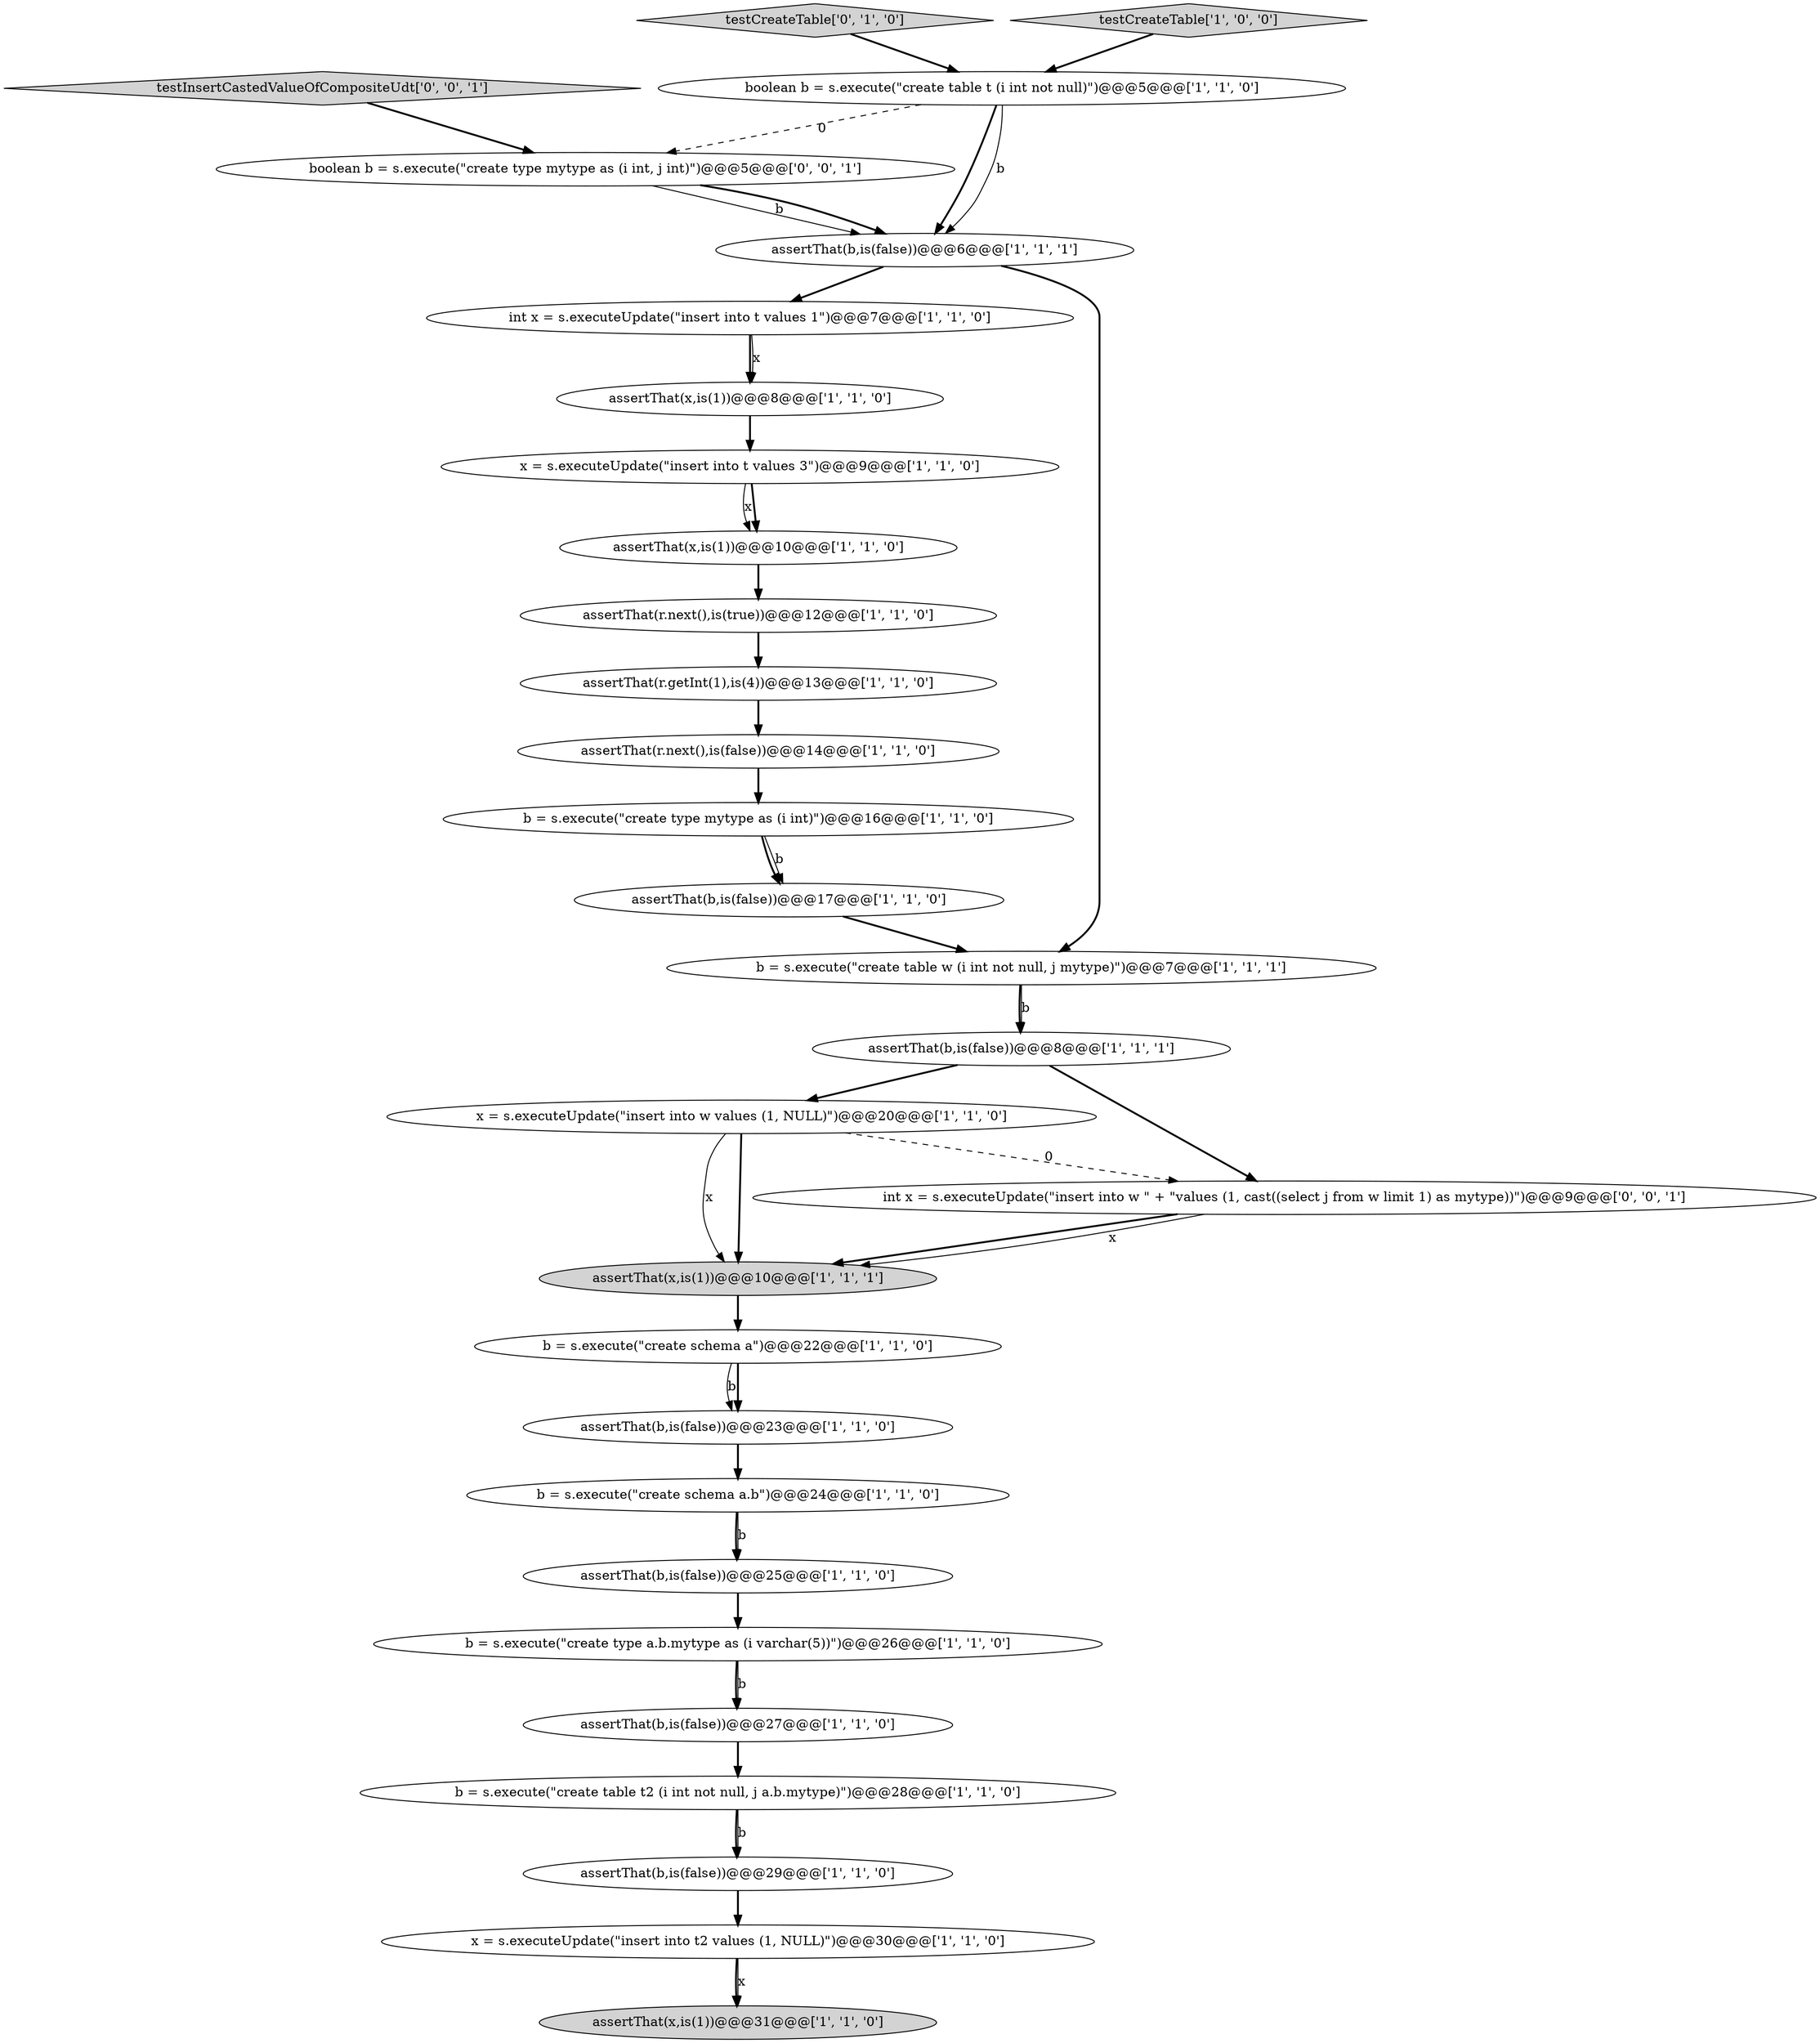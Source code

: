 digraph {
4 [style = filled, label = "x = s.executeUpdate(\"insert into t2 values (1, NULL)\")@@@30@@@['1', '1', '0']", fillcolor = white, shape = ellipse image = "AAA0AAABBB1BBB"];
23 [style = filled, label = "assertThat(b,is(false))@@@23@@@['1', '1', '0']", fillcolor = white, shape = ellipse image = "AAA0AAABBB1BBB"];
0 [style = filled, label = "b = s.execute(\"create schema a\")@@@22@@@['1', '1', '0']", fillcolor = white, shape = ellipse image = "AAA0AAABBB1BBB"];
7 [style = filled, label = "b = s.execute(\"create schema a.b\")@@@24@@@['1', '1', '0']", fillcolor = white, shape = ellipse image = "AAA0AAABBB1BBB"];
1 [style = filled, label = "assertThat(x,is(1))@@@8@@@['1', '1', '0']", fillcolor = white, shape = ellipse image = "AAA0AAABBB1BBB"];
22 [style = filled, label = "assertThat(b,is(false))@@@17@@@['1', '1', '0']", fillcolor = white, shape = ellipse image = "AAA0AAABBB1BBB"];
24 [style = filled, label = "assertThat(r.getInt(1),is(4))@@@13@@@['1', '1', '0']", fillcolor = white, shape = ellipse image = "AAA0AAABBB1BBB"];
2 [style = filled, label = "assertThat(x,is(1))@@@10@@@['1', '1', '0']", fillcolor = white, shape = ellipse image = "AAA0AAABBB1BBB"];
5 [style = filled, label = "x = s.executeUpdate(\"insert into w values (1, NULL)\")@@@20@@@['1', '1', '0']", fillcolor = white, shape = ellipse image = "AAA0AAABBB1BBB"];
6 [style = filled, label = "b = s.execute(\"create table t2 (i int not null, j a.b.mytype)\")@@@28@@@['1', '1', '0']", fillcolor = white, shape = ellipse image = "AAA0AAABBB1BBB"];
13 [style = filled, label = "int x = s.executeUpdate(\"insert into t values 1\")@@@7@@@['1', '1', '0']", fillcolor = white, shape = ellipse image = "AAA0AAABBB1BBB"];
12 [style = filled, label = "assertThat(r.next(),is(true))@@@12@@@['1', '1', '0']", fillcolor = white, shape = ellipse image = "AAA0AAABBB1BBB"];
29 [style = filled, label = "int x = s.executeUpdate(\"insert into w \" + \"values (1, cast((select j from w limit 1) as mytype))\")@@@9@@@['0', '0', '1']", fillcolor = white, shape = ellipse image = "AAA0AAABBB3BBB"];
28 [style = filled, label = "boolean b = s.execute(\"create type mytype as (i int, j int)\")@@@5@@@['0', '0', '1']", fillcolor = white, shape = ellipse image = "AAA0AAABBB3BBB"];
27 [style = filled, label = "testInsertCastedValueOfCompositeUdt['0', '0', '1']", fillcolor = lightgray, shape = diamond image = "AAA0AAABBB3BBB"];
15 [style = filled, label = "b = s.execute(\"create type a.b.mytype as (i varchar(5))\")@@@26@@@['1', '1', '0']", fillcolor = white, shape = ellipse image = "AAA0AAABBB1BBB"];
3 [style = filled, label = "assertThat(b,is(false))@@@29@@@['1', '1', '0']", fillcolor = white, shape = ellipse image = "AAA0AAABBB1BBB"];
9 [style = filled, label = "assertThat(r.next(),is(false))@@@14@@@['1', '1', '0']", fillcolor = white, shape = ellipse image = "AAA0AAABBB1BBB"];
19 [style = filled, label = "boolean b = s.execute(\"create table t (i int not null)\")@@@5@@@['1', '1', '0']", fillcolor = white, shape = ellipse image = "AAA0AAABBB1BBB"];
17 [style = filled, label = "assertThat(b,is(false))@@@8@@@['1', '1', '1']", fillcolor = white, shape = ellipse image = "AAA0AAABBB1BBB"];
11 [style = filled, label = "assertThat(x,is(1))@@@10@@@['1', '1', '1']", fillcolor = lightgray, shape = ellipse image = "AAA0AAABBB1BBB"];
21 [style = filled, label = "x = s.executeUpdate(\"insert into t values 3\")@@@9@@@['1', '1', '0']", fillcolor = white, shape = ellipse image = "AAA0AAABBB1BBB"];
14 [style = filled, label = "assertThat(b,is(false))@@@25@@@['1', '1', '0']", fillcolor = white, shape = ellipse image = "AAA0AAABBB1BBB"];
20 [style = filled, label = "b = s.execute(\"create table w (i int not null, j mytype)\")@@@7@@@['1', '1', '1']", fillcolor = white, shape = ellipse image = "AAA0AAABBB1BBB"];
16 [style = filled, label = "assertThat(b,is(false))@@@27@@@['1', '1', '0']", fillcolor = white, shape = ellipse image = "AAA0AAABBB1BBB"];
25 [style = filled, label = "b = s.execute(\"create type mytype as (i int)\")@@@16@@@['1', '1', '0']", fillcolor = white, shape = ellipse image = "AAA0AAABBB1BBB"];
10 [style = filled, label = "assertThat(x,is(1))@@@31@@@['1', '1', '0']", fillcolor = lightgray, shape = ellipse image = "AAA0AAABBB1BBB"];
18 [style = filled, label = "assertThat(b,is(false))@@@6@@@['1', '1', '1']", fillcolor = white, shape = ellipse image = "AAA0AAABBB1BBB"];
26 [style = filled, label = "testCreateTable['0', '1', '0']", fillcolor = lightgray, shape = diamond image = "AAA0AAABBB2BBB"];
8 [style = filled, label = "testCreateTable['1', '0', '0']", fillcolor = lightgray, shape = diamond image = "AAA0AAABBB1BBB"];
4->10 [style = bold, label=""];
6->3 [style = bold, label=""];
5->11 [style = solid, label="x"];
17->5 [style = bold, label=""];
19->18 [style = bold, label=""];
4->10 [style = solid, label="x"];
28->18 [style = solid, label="b"];
20->17 [style = bold, label=""];
28->18 [style = bold, label=""];
25->22 [style = bold, label=""];
8->19 [style = bold, label=""];
21->2 [style = solid, label="x"];
16->6 [style = bold, label=""];
27->28 [style = bold, label=""];
5->29 [style = dashed, label="0"];
12->24 [style = bold, label=""];
26->19 [style = bold, label=""];
15->16 [style = bold, label=""];
3->4 [style = bold, label=""];
19->18 [style = solid, label="b"];
13->1 [style = bold, label=""];
2->12 [style = bold, label=""];
21->2 [style = bold, label=""];
7->14 [style = bold, label=""];
6->3 [style = solid, label="b"];
0->23 [style = solid, label="b"];
18->20 [style = bold, label=""];
11->0 [style = bold, label=""];
29->11 [style = bold, label=""];
0->23 [style = bold, label=""];
15->16 [style = solid, label="b"];
22->20 [style = bold, label=""];
7->14 [style = solid, label="b"];
1->21 [style = bold, label=""];
9->25 [style = bold, label=""];
19->28 [style = dashed, label="0"];
25->22 [style = solid, label="b"];
18->13 [style = bold, label=""];
14->15 [style = bold, label=""];
5->11 [style = bold, label=""];
23->7 [style = bold, label=""];
17->29 [style = bold, label=""];
29->11 [style = solid, label="x"];
13->1 [style = solid, label="x"];
20->17 [style = solid, label="b"];
24->9 [style = bold, label=""];
}
